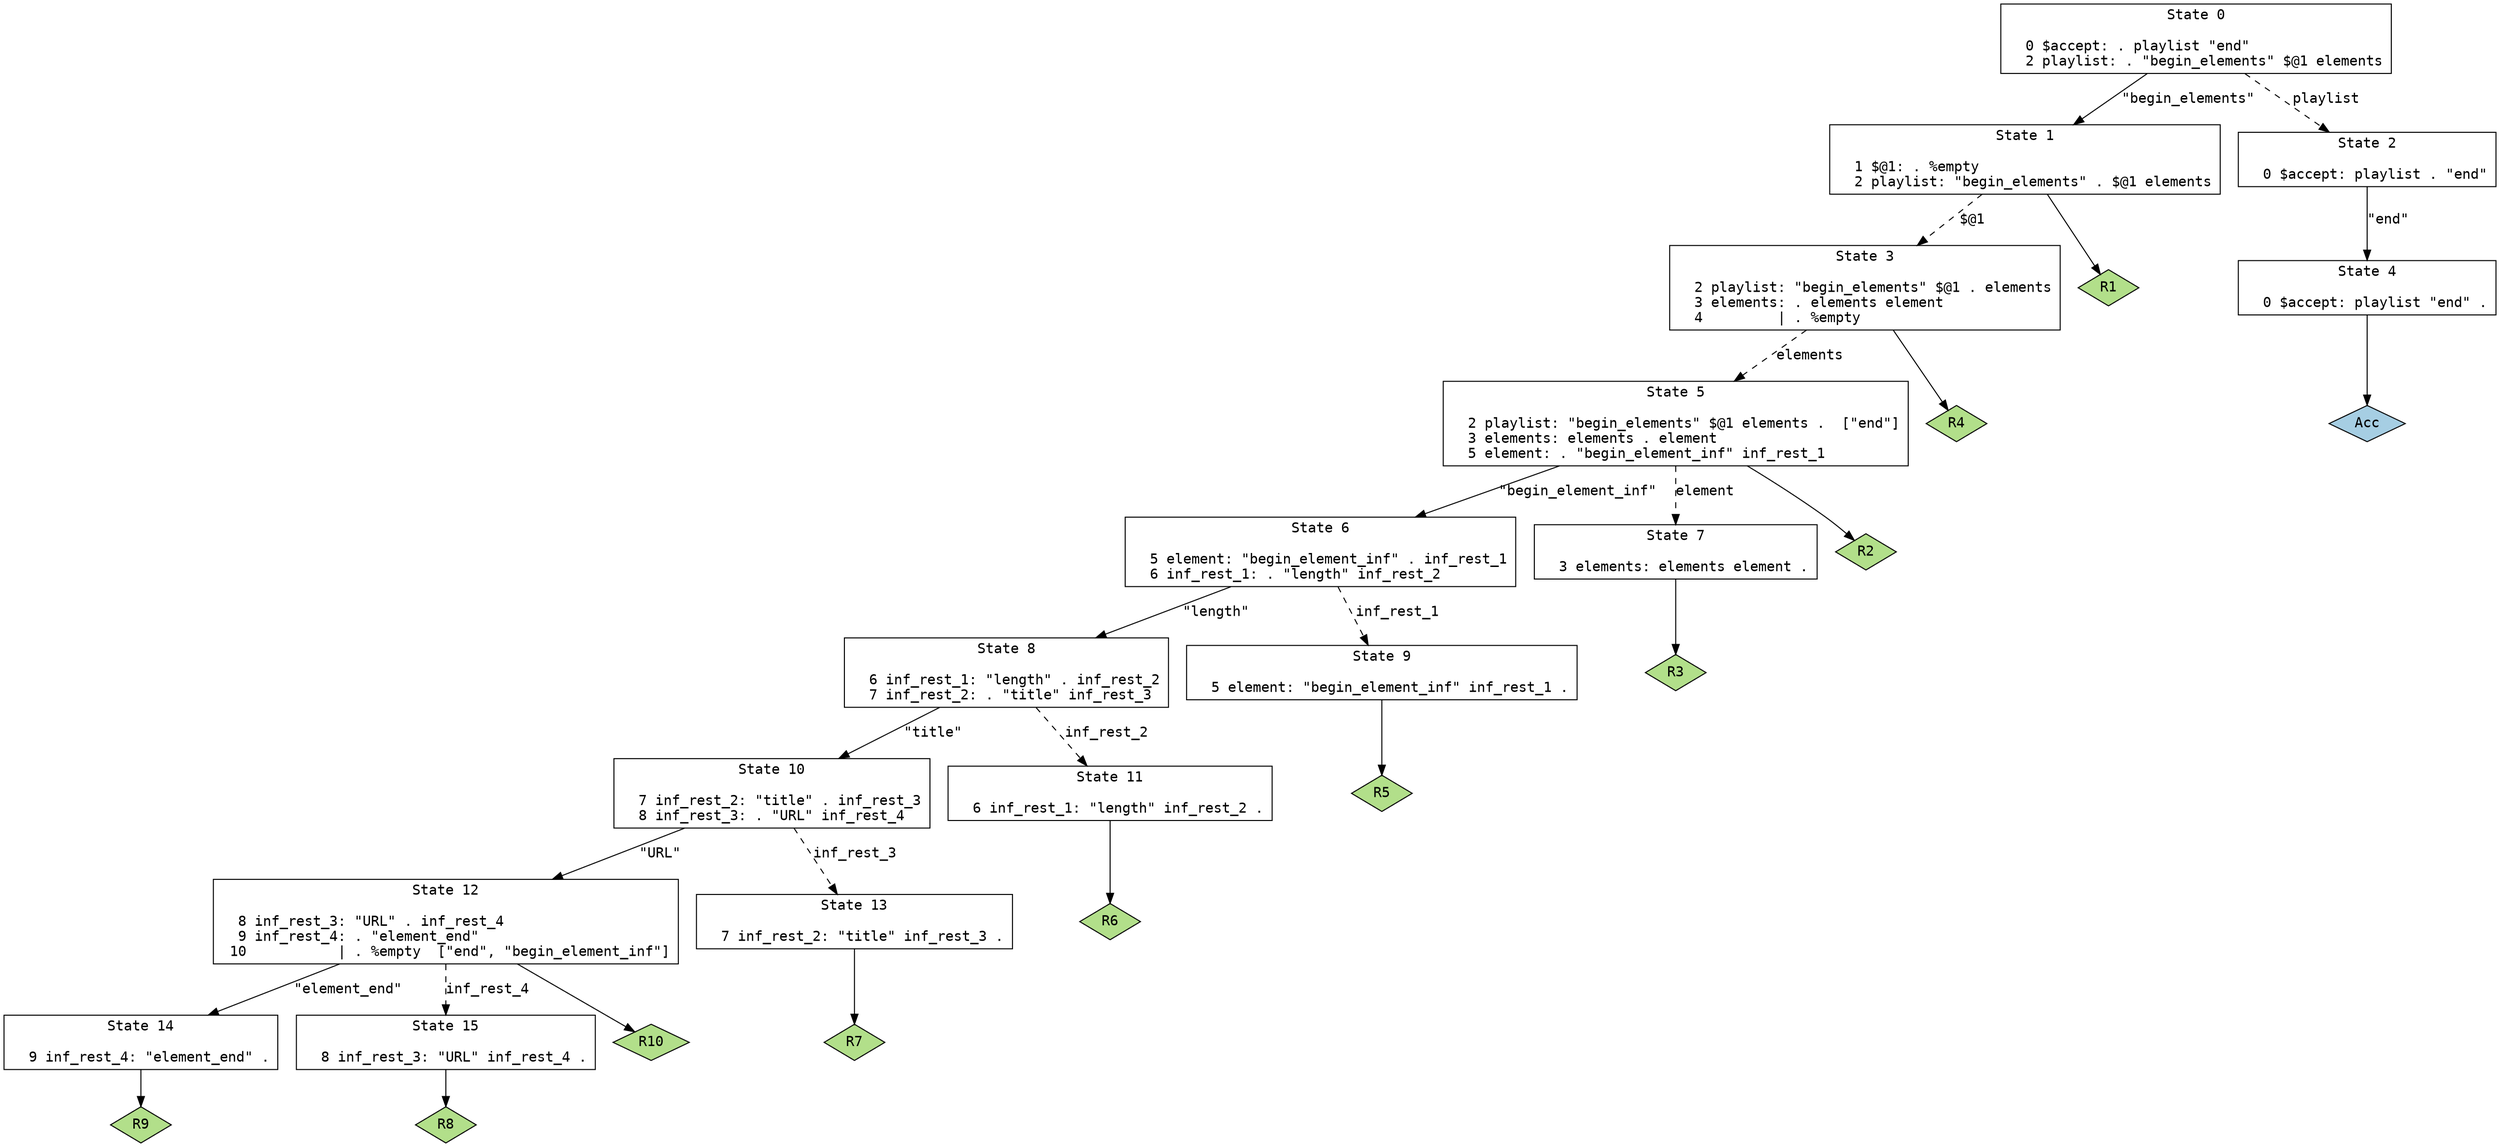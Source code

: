 // Generated by GNU Bison 3.5.
// Report bugs to <bug-bison@gnu.org>.
// Home page: <http://www.gnu.org/software/bison/>.

digraph "./../scripts/m3u.y"
{
  node [fontname = courier, shape = box, colorscheme = paired6]
  edge [fontname = courier]

  0 [label="State 0\n\l  0 $accept: . playlist \"end\"\l  2 playlist: . \"begin_elements\" $@1 elements\l"]
  0 -> 1 [style=solid label="\"begin_elements\""]
  0 -> 2 [style=dashed label="playlist"]
  1 [label="State 1\n\l  1 $@1: . %empty\l  2 playlist: \"begin_elements\" . $@1 elements\l"]
  1 -> 3 [style=dashed label="$@1"]
  1 -> "1R1" [style=solid]
 "1R1" [label="R1", fillcolor=3, shape=diamond, style=filled]
  2 [label="State 2\n\l  0 $accept: playlist . \"end\"\l"]
  2 -> 4 [style=solid label="\"end\""]
  3 [label="State 3\n\l  2 playlist: \"begin_elements\" $@1 . elements\l  3 elements: . elements element\l  4         | . %empty\l"]
  3 -> 5 [style=dashed label="elements"]
  3 -> "3R4" [style=solid]
 "3R4" [label="R4", fillcolor=3, shape=diamond, style=filled]
  4 [label="State 4\n\l  0 $accept: playlist \"end\" .\l"]
  4 -> "4R0" [style=solid]
 "4R0" [label="Acc", fillcolor=1, shape=diamond, style=filled]
  5 [label="State 5\n\l  2 playlist: \"begin_elements\" $@1 elements .  [\"end\"]\l  3 elements: elements . element\l  5 element: . \"begin_element_inf\" inf_rest_1\l"]
  5 -> 6 [style=solid label="\"begin_element_inf\""]
  5 -> 7 [style=dashed label="element"]
  5 -> "5R2" [style=solid]
 "5R2" [label="R2", fillcolor=3, shape=diamond, style=filled]
  6 [label="State 6\n\l  5 element: \"begin_element_inf\" . inf_rest_1\l  6 inf_rest_1: . \"length\" inf_rest_2\l"]
  6 -> 8 [style=solid label="\"length\""]
  6 -> 9 [style=dashed label="inf_rest_1"]
  7 [label="State 7\n\l  3 elements: elements element .\l"]
  7 -> "7R3" [style=solid]
 "7R3" [label="R3", fillcolor=3, shape=diamond, style=filled]
  8 [label="State 8\n\l  6 inf_rest_1: \"length\" . inf_rest_2\l  7 inf_rest_2: . \"title\" inf_rest_3\l"]
  8 -> 10 [style=solid label="\"title\""]
  8 -> 11 [style=dashed label="inf_rest_2"]
  9 [label="State 9\n\l  5 element: \"begin_element_inf\" inf_rest_1 .\l"]
  9 -> "9R5" [style=solid]
 "9R5" [label="R5", fillcolor=3, shape=diamond, style=filled]
  10 [label="State 10\n\l  7 inf_rest_2: \"title\" . inf_rest_3\l  8 inf_rest_3: . \"URL\" inf_rest_4\l"]
  10 -> 12 [style=solid label="\"URL\""]
  10 -> 13 [style=dashed label="inf_rest_3"]
  11 [label="State 11\n\l  6 inf_rest_1: \"length\" inf_rest_2 .\l"]
  11 -> "11R6" [style=solid]
 "11R6" [label="R6", fillcolor=3, shape=diamond, style=filled]
  12 [label="State 12\n\l  8 inf_rest_3: \"URL\" . inf_rest_4\l  9 inf_rest_4: . \"element_end\"\l 10           | . %empty  [\"end\", \"begin_element_inf\"]\l"]
  12 -> 14 [style=solid label="\"element_end\""]
  12 -> 15 [style=dashed label="inf_rest_4"]
  12 -> "12R10" [style=solid]
 "12R10" [label="R10", fillcolor=3, shape=diamond, style=filled]
  13 [label="State 13\n\l  7 inf_rest_2: \"title\" inf_rest_3 .\l"]
  13 -> "13R7" [style=solid]
 "13R7" [label="R7", fillcolor=3, shape=diamond, style=filled]
  14 [label="State 14\n\l  9 inf_rest_4: \"element_end\" .\l"]
  14 -> "14R9" [style=solid]
 "14R9" [label="R9", fillcolor=3, shape=diamond, style=filled]
  15 [label="State 15\n\l  8 inf_rest_3: \"URL\" inf_rest_4 .\l"]
  15 -> "15R8" [style=solid]
 "15R8" [label="R8", fillcolor=3, shape=diamond, style=filled]
}

